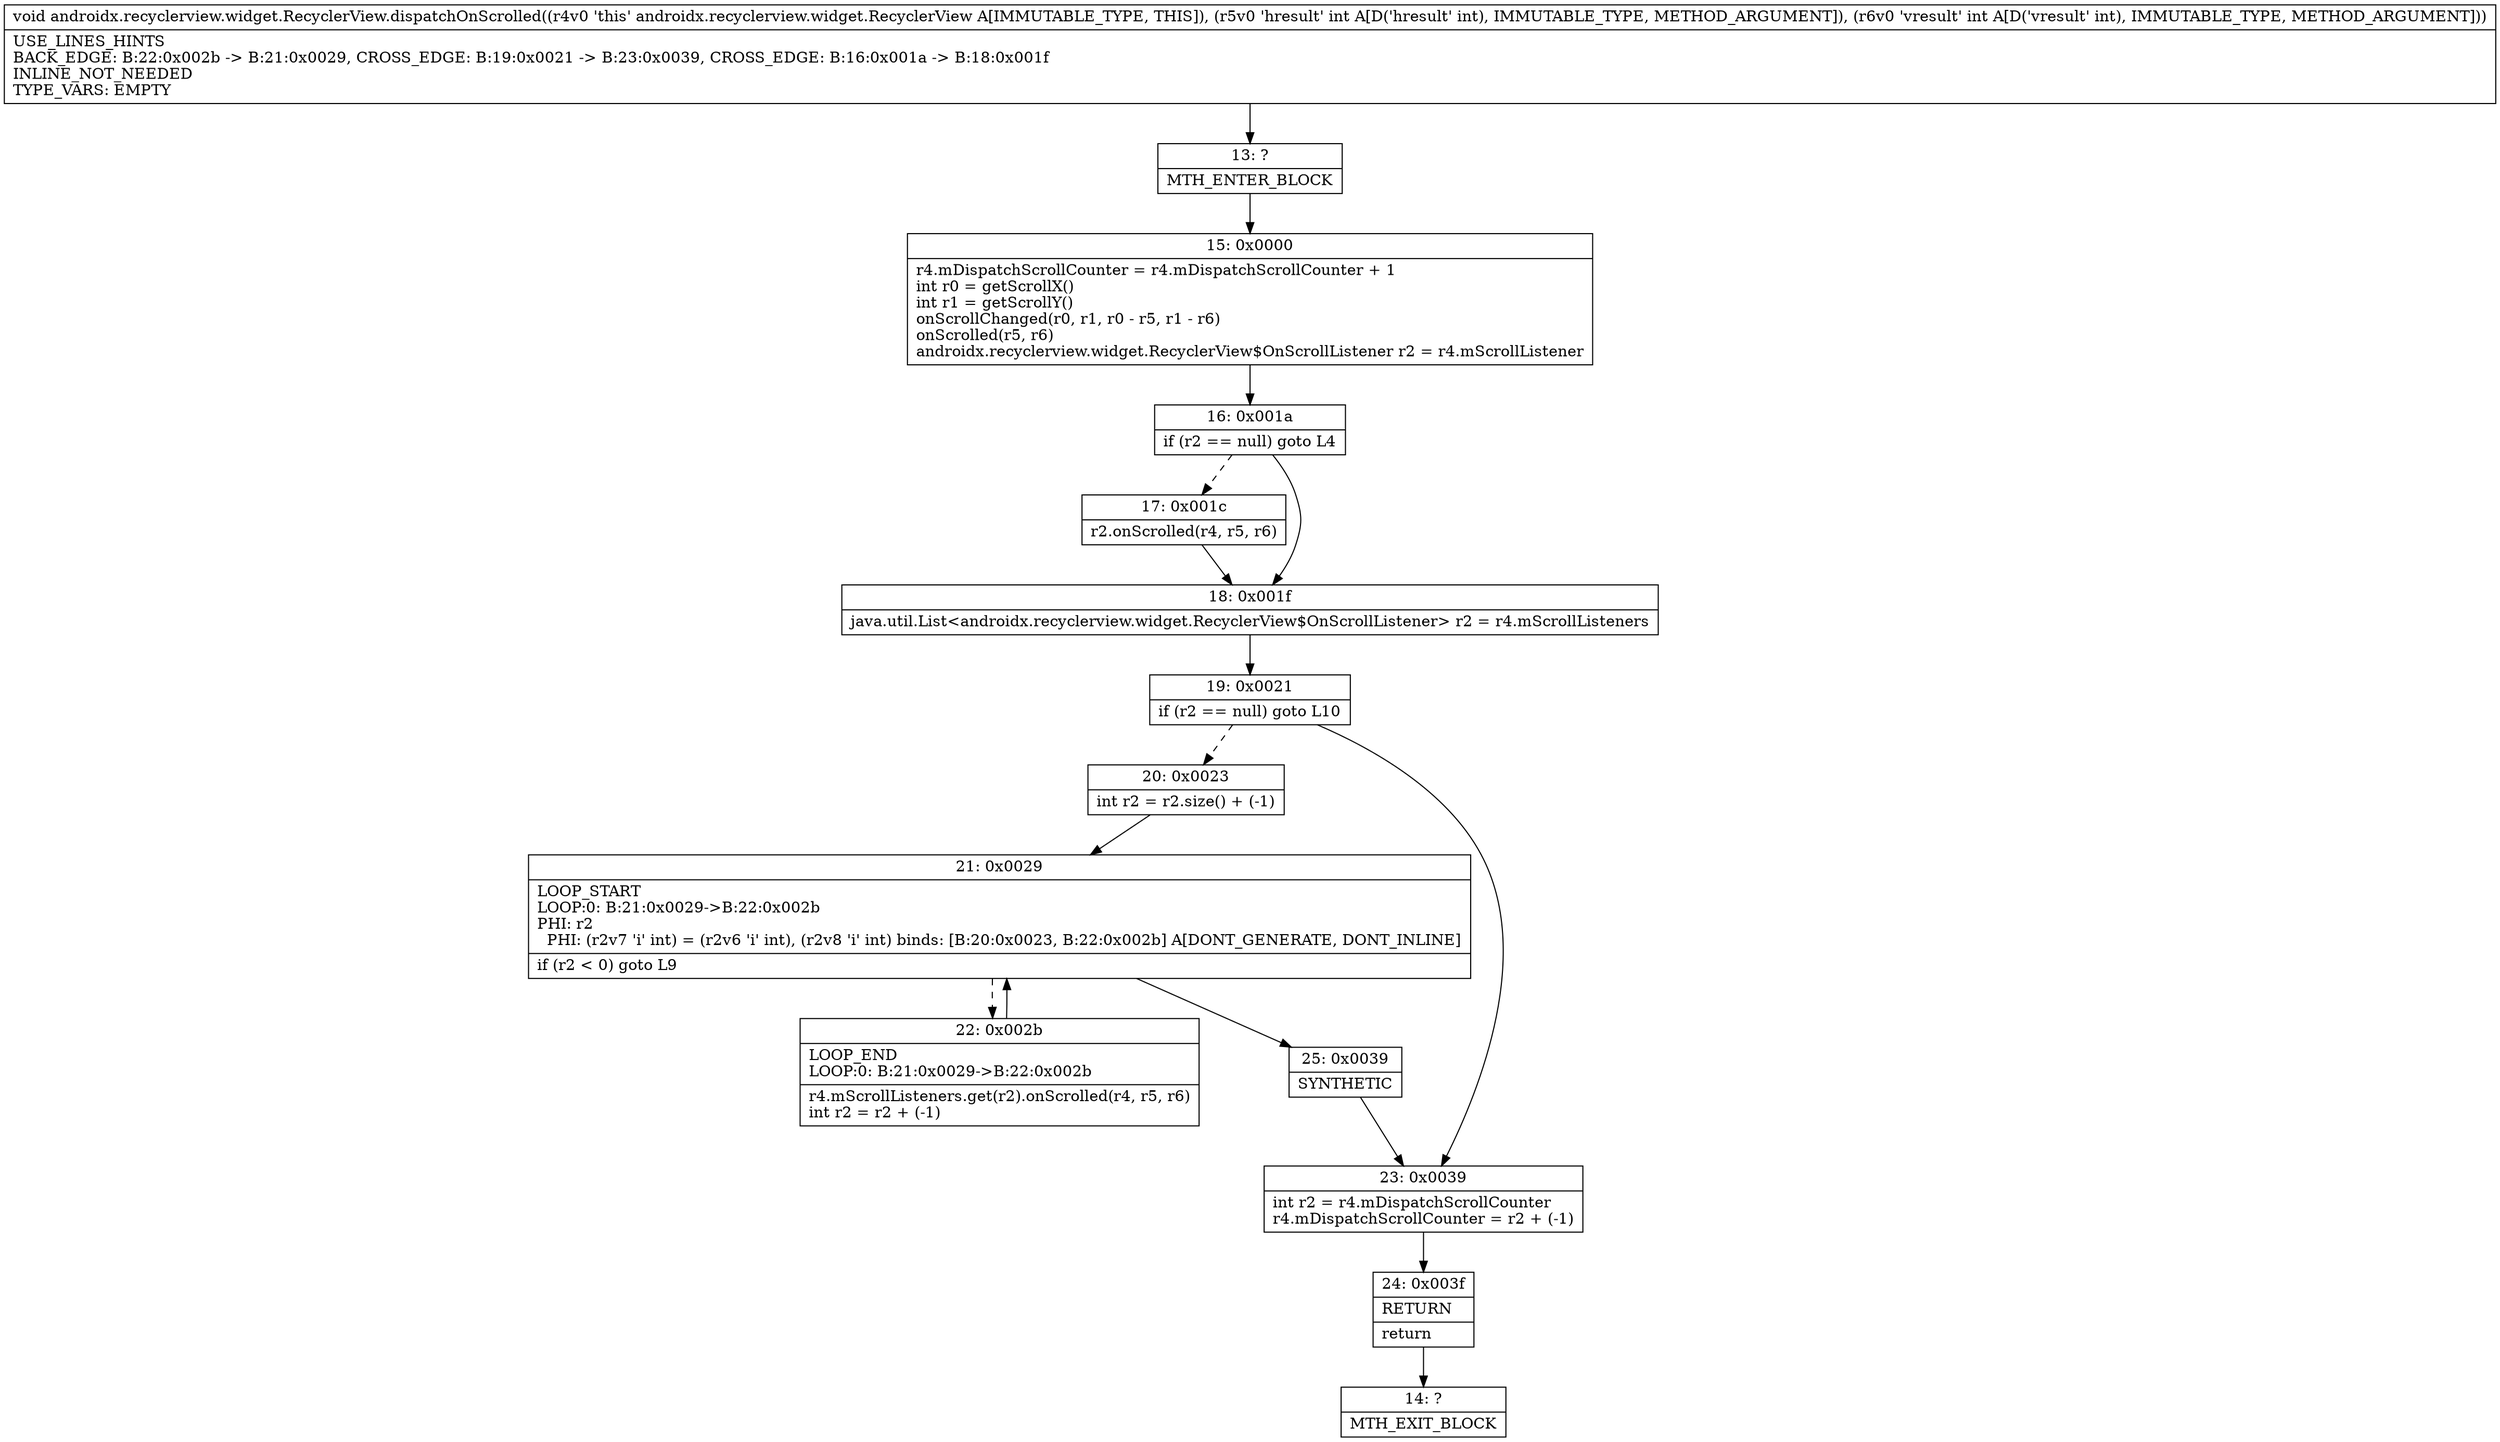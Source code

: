 digraph "CFG forandroidx.recyclerview.widget.RecyclerView.dispatchOnScrolled(II)V" {
Node_13 [shape=record,label="{13\:\ ?|MTH_ENTER_BLOCK\l}"];
Node_15 [shape=record,label="{15\:\ 0x0000|r4.mDispatchScrollCounter = r4.mDispatchScrollCounter + 1\lint r0 = getScrollX()\lint r1 = getScrollY()\lonScrollChanged(r0, r1, r0 \- r5, r1 \- r6)\lonScrolled(r5, r6)\landroidx.recyclerview.widget.RecyclerView$OnScrollListener r2 = r4.mScrollListener\l}"];
Node_16 [shape=record,label="{16\:\ 0x001a|if (r2 == null) goto L4\l}"];
Node_17 [shape=record,label="{17\:\ 0x001c|r2.onScrolled(r4, r5, r6)\l}"];
Node_18 [shape=record,label="{18\:\ 0x001f|java.util.List\<androidx.recyclerview.widget.RecyclerView$OnScrollListener\> r2 = r4.mScrollListeners\l}"];
Node_19 [shape=record,label="{19\:\ 0x0021|if (r2 == null) goto L10\l}"];
Node_20 [shape=record,label="{20\:\ 0x0023|int r2 = r2.size() + (\-1)\l}"];
Node_21 [shape=record,label="{21\:\ 0x0029|LOOP_START\lLOOP:0: B:21:0x0029\-\>B:22:0x002b\lPHI: r2 \l  PHI: (r2v7 'i' int) = (r2v6 'i' int), (r2v8 'i' int) binds: [B:20:0x0023, B:22:0x002b] A[DONT_GENERATE, DONT_INLINE]\l|if (r2 \< 0) goto L9\l}"];
Node_22 [shape=record,label="{22\:\ 0x002b|LOOP_END\lLOOP:0: B:21:0x0029\-\>B:22:0x002b\l|r4.mScrollListeners.get(r2).onScrolled(r4, r5, r6)\lint r2 = r2 + (\-1)\l}"];
Node_25 [shape=record,label="{25\:\ 0x0039|SYNTHETIC\l}"];
Node_23 [shape=record,label="{23\:\ 0x0039|int r2 = r4.mDispatchScrollCounter\lr4.mDispatchScrollCounter = r2 + (\-1)\l}"];
Node_24 [shape=record,label="{24\:\ 0x003f|RETURN\l|return\l}"];
Node_14 [shape=record,label="{14\:\ ?|MTH_EXIT_BLOCK\l}"];
MethodNode[shape=record,label="{void androidx.recyclerview.widget.RecyclerView.dispatchOnScrolled((r4v0 'this' androidx.recyclerview.widget.RecyclerView A[IMMUTABLE_TYPE, THIS]), (r5v0 'hresult' int A[D('hresult' int), IMMUTABLE_TYPE, METHOD_ARGUMENT]), (r6v0 'vresult' int A[D('vresult' int), IMMUTABLE_TYPE, METHOD_ARGUMENT]))  | USE_LINES_HINTS\lBACK_EDGE: B:22:0x002b \-\> B:21:0x0029, CROSS_EDGE: B:19:0x0021 \-\> B:23:0x0039, CROSS_EDGE: B:16:0x001a \-\> B:18:0x001f\lINLINE_NOT_NEEDED\lTYPE_VARS: EMPTY\l}"];
MethodNode -> Node_13;Node_13 -> Node_15;
Node_15 -> Node_16;
Node_16 -> Node_17[style=dashed];
Node_16 -> Node_18;
Node_17 -> Node_18;
Node_18 -> Node_19;
Node_19 -> Node_20[style=dashed];
Node_19 -> Node_23;
Node_20 -> Node_21;
Node_21 -> Node_22[style=dashed];
Node_21 -> Node_25;
Node_22 -> Node_21;
Node_25 -> Node_23;
Node_23 -> Node_24;
Node_24 -> Node_14;
}

